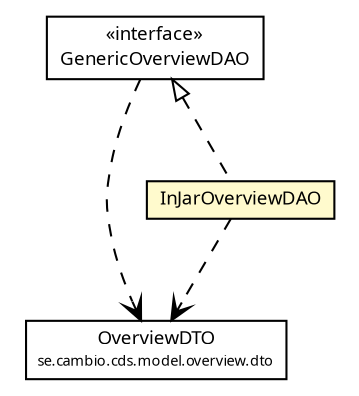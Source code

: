 #!/usr/local/bin/dot
#
# Class diagram 
# Generated by UMLGraph version R5_6 (http://www.umlgraph.org/)
#

digraph G {
	edge [fontname="Trebuchet MS",fontsize=10,labelfontname="Trebuchet MS",labelfontsize=10];
	node [fontname="Trebuchet MS",fontsize=10,shape=plaintext];
	nodesep=0.25;
	ranksep=0.5;
	// se.cambio.cds.model.overview.dto.OverviewDTO
	c237284 [label=<<table title="se.cambio.cds.model.overview.dto.OverviewDTO" border="0" cellborder="1" cellspacing="0" cellpadding="2" port="p" href="../dto/OverviewDTO.html">
		<tr><td><table border="0" cellspacing="0" cellpadding="1">
<tr><td align="center" balign="center"><font face="Trebuchet MS"> OverviewDTO </font></td></tr>
<tr><td align="center" balign="center"><font face="Trebuchet MS" point-size="7.0"> se.cambio.cds.model.overview.dto </font></td></tr>
		</table></td></tr>
		</table>>, URL="../dto/OverviewDTO.html", fontname="Trebuchet MS", fontcolor="black", fontsize=9.0];
	// se.cambio.cds.model.overview.dao.InJarOverviewDAO
	c237364 [label=<<table title="se.cambio.cds.model.overview.dao.InJarOverviewDAO" border="0" cellborder="1" cellspacing="0" cellpadding="2" port="p" bgcolor="lemonChiffon" href="./InJarOverviewDAO.html">
		<tr><td><table border="0" cellspacing="0" cellpadding="1">
<tr><td align="center" balign="center"><font face="Trebuchet MS"> InJarOverviewDAO </font></td></tr>
		</table></td></tr>
		</table>>, URL="./InJarOverviewDAO.html", fontname="Trebuchet MS", fontcolor="black", fontsize=9.0];
	// se.cambio.cds.model.overview.dao.GenericOverviewDAO
	c237366 [label=<<table title="se.cambio.cds.model.overview.dao.GenericOverviewDAO" border="0" cellborder="1" cellspacing="0" cellpadding="2" port="p" href="./GenericOverviewDAO.html">
		<tr><td><table border="0" cellspacing="0" cellpadding="1">
<tr><td align="center" balign="center"> &#171;interface&#187; </td></tr>
<tr><td align="center" balign="center"><font face="Trebuchet MS"> GenericOverviewDAO </font></td></tr>
		</table></td></tr>
		</table>>, URL="./GenericOverviewDAO.html", fontname="Trebuchet MS", fontcolor="black", fontsize=9.0];
	//se.cambio.cds.model.overview.dao.InJarOverviewDAO implements se.cambio.cds.model.overview.dao.GenericOverviewDAO
	c237366:p -> c237364:p [dir=back,arrowtail=empty,style=dashed];
	// se.cambio.cds.model.overview.dao.InJarOverviewDAO DEPEND se.cambio.cds.model.overview.dto.OverviewDTO
	c237364:p -> c237284:p [taillabel="", label="", headlabel="", fontname="Trebuchet MS", fontcolor="black", fontsize=10.0, color="black", arrowhead=open, style=dashed];
	// se.cambio.cds.model.overview.dao.GenericOverviewDAO DEPEND se.cambio.cds.model.overview.dto.OverviewDTO
	c237366:p -> c237284:p [taillabel="", label="", headlabel="", fontname="Trebuchet MS", fontcolor="black", fontsize=10.0, color="black", arrowhead=open, style=dashed];
}

